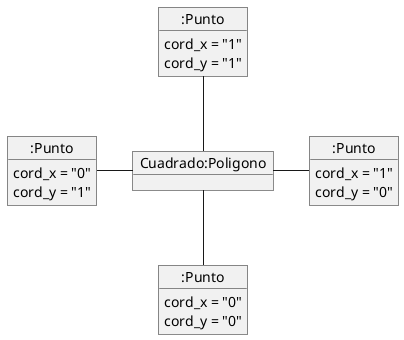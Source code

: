 @startuml Cuadrado
object "Cuadrado:Poligono" as C1

object ":Punto" as P1{
    cord_x = "0"
    cord_y = "0"
}
object ":Punto" as P2{
    cord_x = "0"
    cord_y = "1"
}
object ":Punto" as P3{
    cord_x = "1"
    cord_y = "0"
}
object ":Punto" as P4{
    cord_x = "1"
    cord_y = "1"
}

P1 -UP- C1
P2 -RIGHT- C1
P3 -LEFT- C1
P4 -DOWN- C1
@enduml